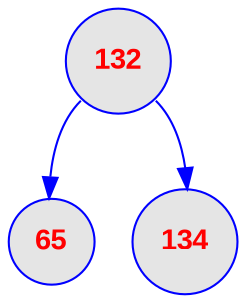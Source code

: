 digraph tas {
	node [
		fontname  = "Arial bold" 
		fontsize  = "14"
		fontcolor = "red"
		style     = "rounded, filled"
		shape     = "circle"
		fillcolor = "grey90"
		color     = "blue"
		width     = "0.5"
	]

	edge [
		color     = "blue"
	]

	0 [label = "132"];
	0 [label = "132"];
	0:sw -> 1;
	1 [label = "65"];
	0:se -> 2;
	2 [label = "134"];
}
